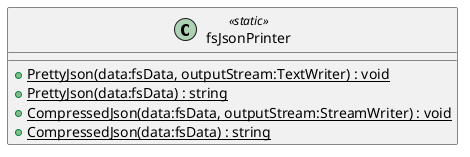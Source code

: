 @startuml
class fsJsonPrinter <<static>> {
    + {static} PrettyJson(data:fsData, outputStream:TextWriter) : void
    + {static} PrettyJson(data:fsData) : string
    + {static} CompressedJson(data:fsData, outputStream:StreamWriter) : void
    + {static} CompressedJson(data:fsData) : string
}
@enduml
